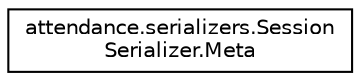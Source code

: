 digraph "Graphical Class Hierarchy"
{
  edge [fontname="Helvetica",fontsize="10",labelfontname="Helvetica",labelfontsize="10"];
  node [fontname="Helvetica",fontsize="10",shape=record];
  rankdir="LR";
  Node0 [label="attendance.serializers.Session\lSerializer.Meta",height=0.2,width=0.4,color="black", fillcolor="white", style="filled",URL="$classattendance_1_1serializers_1_1_session_serializer_1_1_meta.html"];
}

